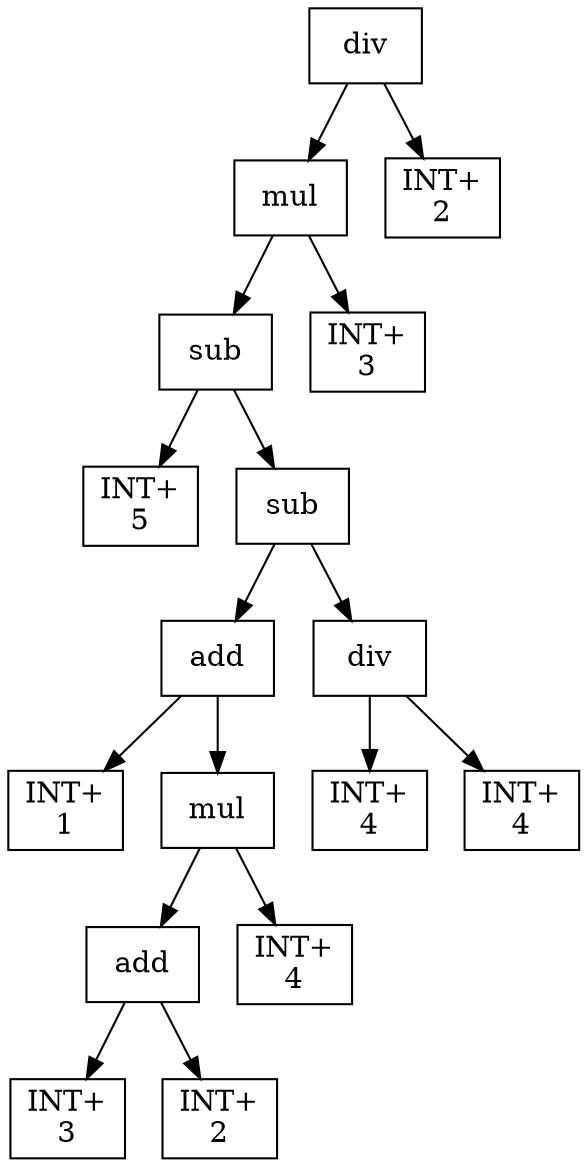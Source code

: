 digraph expr {
  node [shape=box];
  n1 [label="div"];
  n2 [label="mul"];
  n3 [label="sub"];
  n4 [label="INT+\n5"];
  n5 [label="sub"];
  n6 [label="add"];
  n7 [label="INT+\n1"];
  n8 [label="mul"];
  n9 [label="add"];
  n10 [label="INT+\n3"];
  n11 [label="INT+\n2"];
  n9 -> n10;
  n9 -> n11;
  n12 [label="INT+\n4"];
  n8 -> n9;
  n8 -> n12;
  n6 -> n7;
  n6 -> n8;
  n13 [label="div"];
  n14 [label="INT+\n4"];
  n15 [label="INT+\n4"];
  n13 -> n14;
  n13 -> n15;
  n5 -> n6;
  n5 -> n13;
  n3 -> n4;
  n3 -> n5;
  n16 [label="INT+\n3"];
  n2 -> n3;
  n2 -> n16;
  n17 [label="INT+\n2"];
  n1 -> n2;
  n1 -> n17;
}